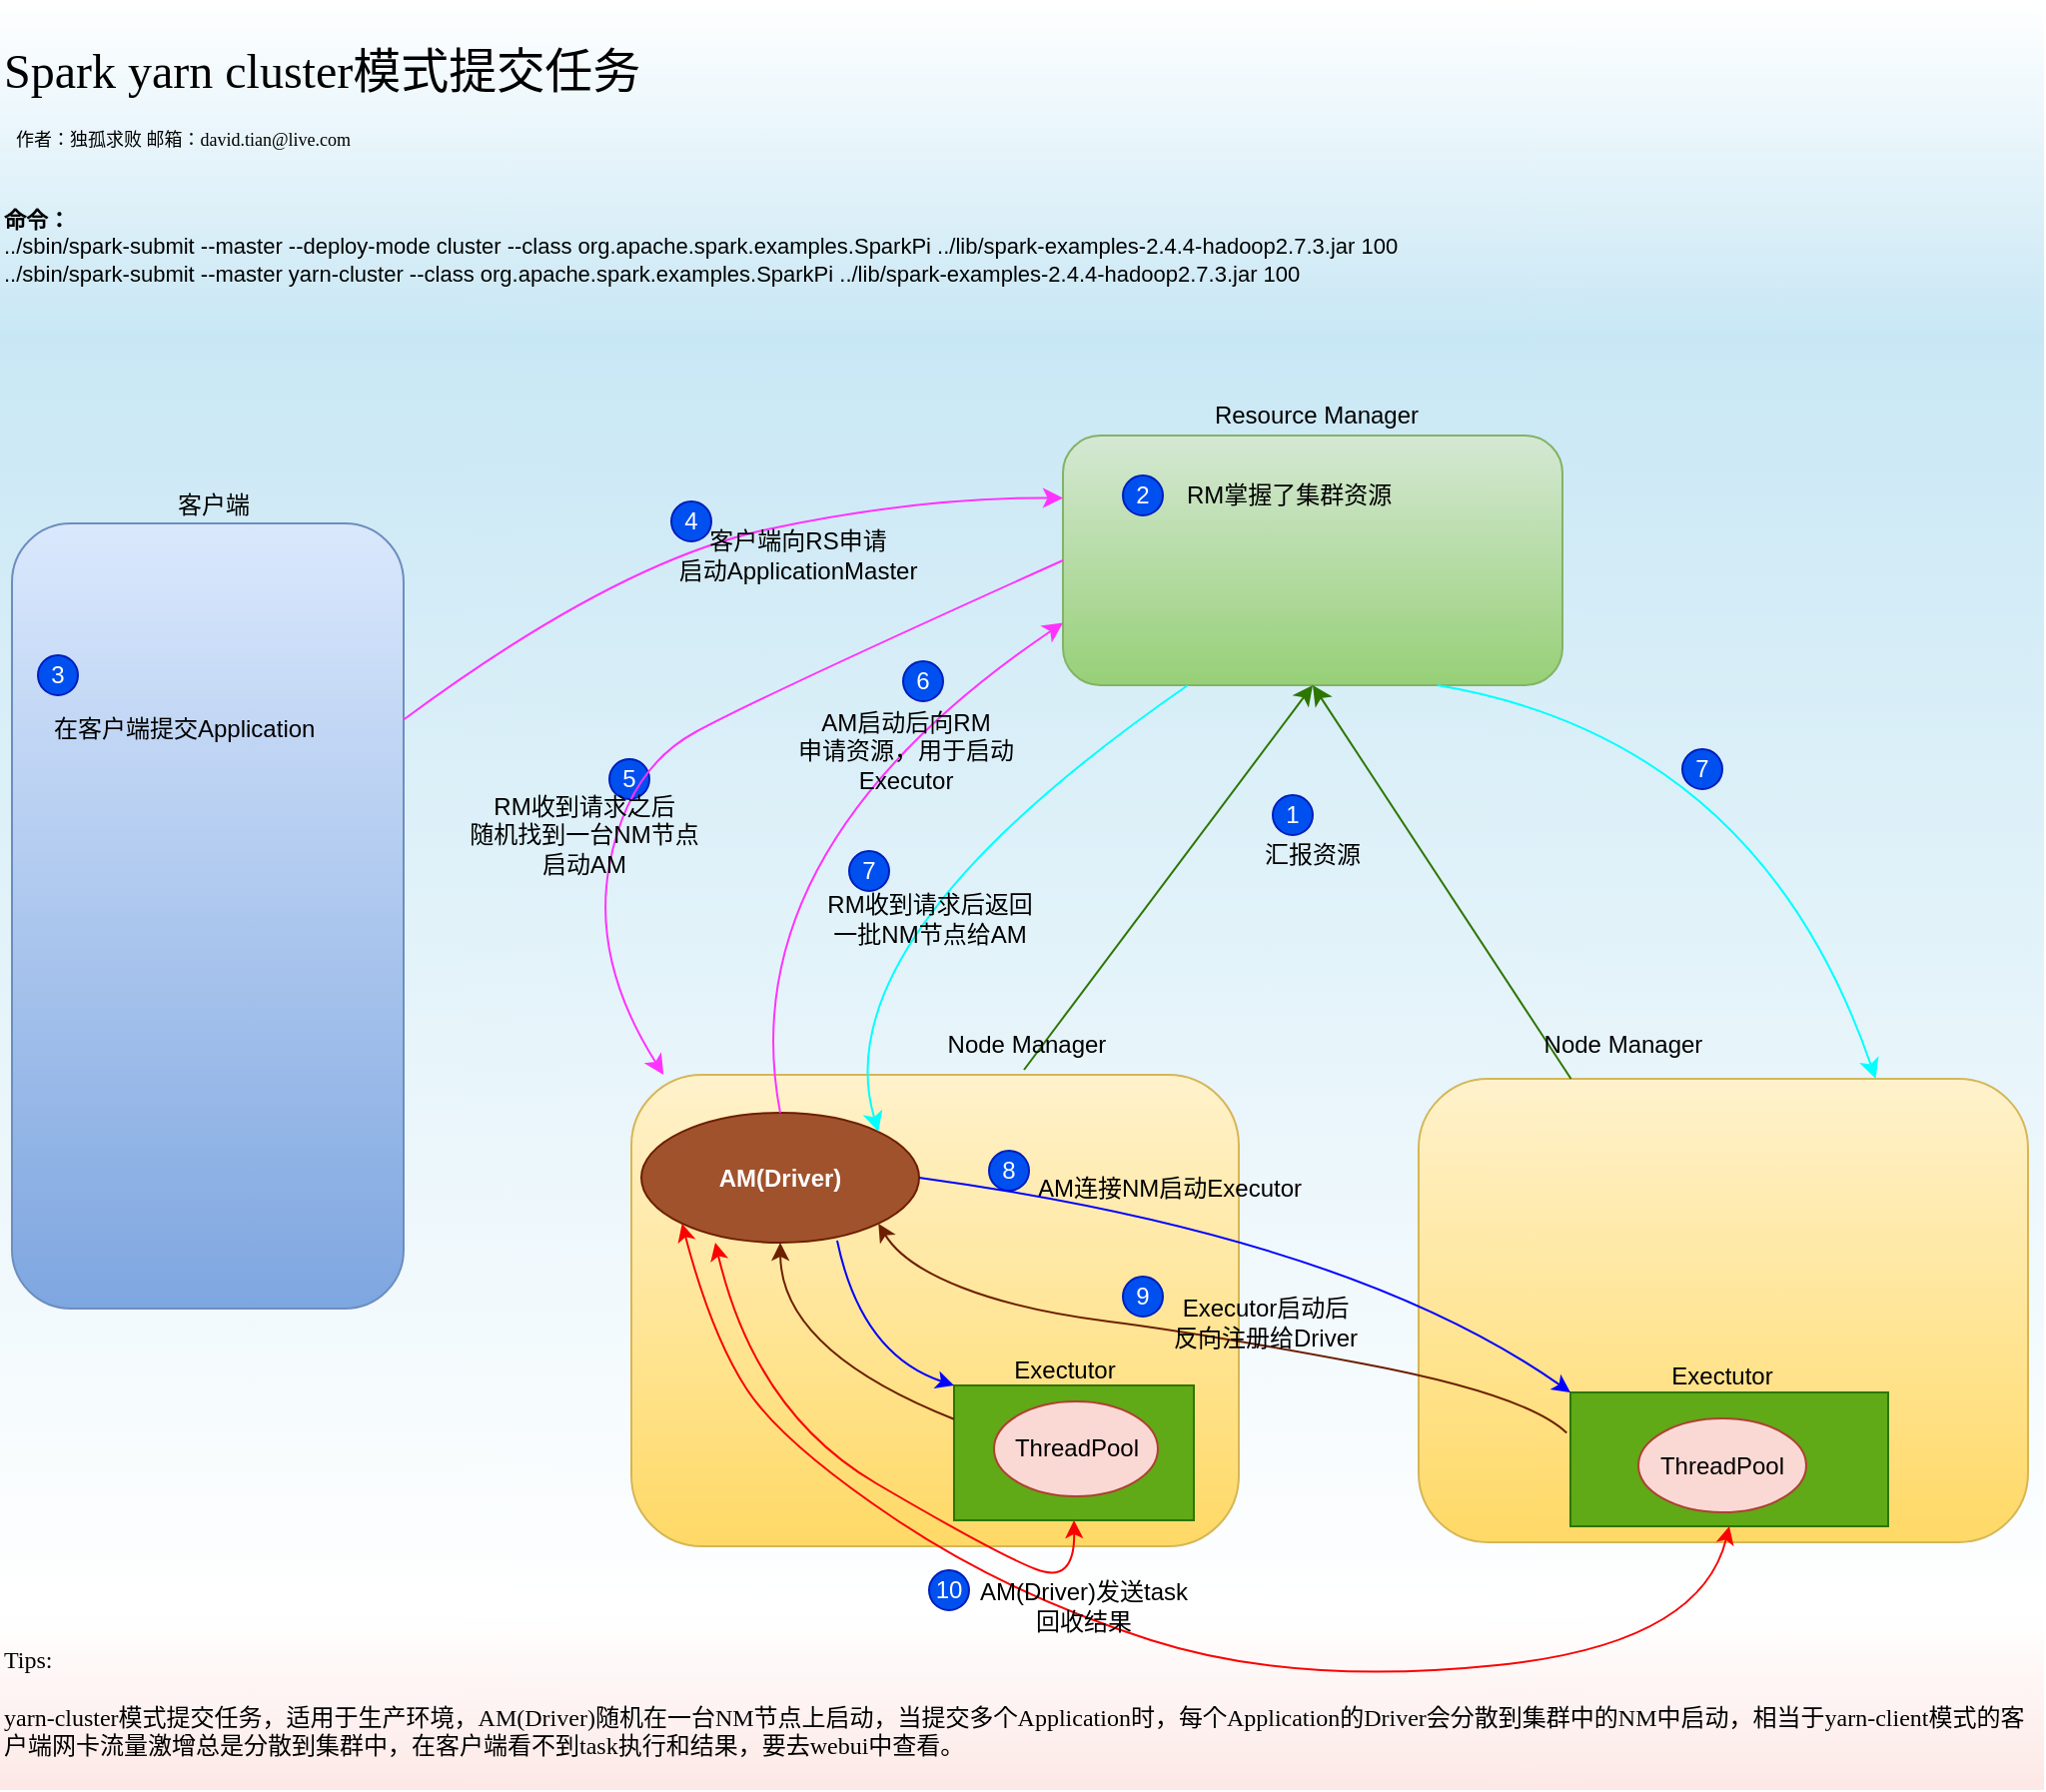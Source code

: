 <mxfile version="12.8.5" type="github"><diagram id="h2O3eNKccUFnxLsWVuD7" name="Page-1"><mxGraphModel dx="1135" dy="726" grid="0" gridSize="10" guides="1" tooltips="1" connect="1" arrows="1" fold="1" page="1" pageScale="1" pageWidth="850" pageHeight="1100" math="0" shadow="0"><root><mxCell id="0"/><mxCell id="1" parent="0"/><mxCell id="3toib84ejfFHuiMUasat-1" value="&lt;b&gt;&lt;br&gt;&lt;br&gt;&lt;br&gt;&lt;br&gt;&lt;br&gt;&lt;br&gt;命令：&lt;/b&gt;&lt;br&gt;../sbin/spark-submit --master --deploy-mode cluster --class org.apache.spark.examples.SparkPi ../lib/spark-examples-2.4.4-hadoop2.7.3.jar 100&lt;br&gt;../sbin/spark-submit --master yarn-cluster --class org.apache.spark.examples.SparkPi ../lib/spark-examples-2.4.4-hadoop2.7.3.jar 100" style="text;html=1;strokeColor=none;fillColor=#b1ddf0;align=left;verticalAlign=middle;whiteSpace=wrap;rounded=0;fontFamily=Helvetica;fontSize=11;gradientColor=#ffffff;gradientDirection=north;opacity=70;" vertex="1" parent="1"><mxGeometry x="18" y="42" width="1023" height="167" as="geometry"/></mxCell><mxCell id="3toib84ejfFHuiMUasat-2" value="" style="rounded=0;whiteSpace=wrap;html=1;fillColor=#b1ddf0;strokeColor=none;gradientColor=#ffffff;opacity=70;" vertex="1" parent="1"><mxGeometry x="18" y="209" width="1023" height="641" as="geometry"/></mxCell><mxCell id="3toib84ejfFHuiMUasat-3" value="" style="rounded=1;whiteSpace=wrap;html=1;fontFamily=Helvetica;fontSize=9;align=left;fillColor=#fff2cc;strokeColor=#d6b656;gradientColor=#ffd966;" vertex="1" parent="1"><mxGeometry x="334" y="580" width="304" height="236" as="geometry"/></mxCell><mxCell id="3toib84ejfFHuiMUasat-4" value="" style="rounded=0;whiteSpace=wrap;html=1;fillColor=#60a917;strokeColor=#2D7600;fontColor=#ffffff;" vertex="1" parent="1"><mxGeometry x="495.5" y="735.5" width="120" height="67.5" as="geometry"/></mxCell><mxCell id="3toib84ejfFHuiMUasat-5" value="" style="rounded=1;whiteSpace=wrap;html=1;fontFamily=Helvetica;fontSize=9;align=left;gradientColor=#ffd966;fillColor=#fff2cc;strokeColor=#d6b656;" vertex="1" parent="1"><mxGeometry x="728" y="582" width="305" height="232" as="geometry"/></mxCell><mxCell id="3toib84ejfFHuiMUasat-6" value="" style="rounded=0;whiteSpace=wrap;html=1;fillColor=#60a917;strokeColor=#2D7600;fontColor=#ffffff;" vertex="1" parent="1"><mxGeometry x="804" y="739" width="159" height="67" as="geometry"/></mxCell><mxCell id="3toib84ejfFHuiMUasat-7" value="" style="rounded=1;whiteSpace=wrap;html=1;fontFamily=Helvetica;fontSize=9;align=left;fillColor=#dae8fc;strokeColor=#6c8ebf;gradientColor=#7ea6e0;" vertex="1" parent="1"><mxGeometry x="24" y="304" width="196" height="393" as="geometry"/></mxCell><mxCell id="3toib84ejfFHuiMUasat-8" value="Spark yarn cluster模式提交任务" style="text;html=1;strokeColor=none;fillColor=none;align=left;verticalAlign=middle;whiteSpace=wrap;rounded=0;fontSize=24;fontFamily=Comic Sans MS;" vertex="1" parent="1"><mxGeometry x="18" y="42" width="1014" height="71" as="geometry"/></mxCell><mxCell id="3toib84ejfFHuiMUasat-9" value="作者：独孤求败 邮箱：david.tian@live.com" style="text;html=1;strokeColor=none;fillColor=none;align=left;verticalAlign=middle;whiteSpace=wrap;rounded=0;fontSize=9;fontFamily=Comic Sans MS;" vertex="1" parent="1"><mxGeometry x="24" y="102" width="360" height="20" as="geometry"/></mxCell><mxCell id="3toib84ejfFHuiMUasat-10" value="Master掌握了集群资源" style="text;html=1;strokeColor=none;fillColor=none;align=left;verticalAlign=middle;whiteSpace=wrap;rounded=0;fontFamily=Helvetica;fontSize=12;" vertex="1" parent="1"><mxGeometry x="600" y="262.5" width="130" height="35" as="geometry"/></mxCell><mxCell id="3toib84ejfFHuiMUasat-11" value="在客户端提交Application" style="text;html=1;strokeColor=none;fillColor=none;align=left;verticalAlign=middle;whiteSpace=wrap;rounded=0;fontFamily=Helvetica;fontSize=12;" vertex="1" parent="1"><mxGeometry x="43" y="382" width="150" height="50" as="geometry"/></mxCell><mxCell id="3toib84ejfFHuiMUasat-12" value="2" style="ellipse;whiteSpace=wrap;html=1;aspect=fixed;fontFamily=Helvetica;fontSize=12;align=center;fillColor=#0050ef;strokeColor=#001DBC;fontColor=#ffffff;" vertex="1" parent="1"><mxGeometry x="570" y="270" width="20" height="20" as="geometry"/></mxCell><mxCell id="3toib84ejfFHuiMUasat-13" value="3" style="ellipse;whiteSpace=wrap;html=1;aspect=fixed;fontFamily=Helvetica;fontSize=12;align=center;fillColor=#0050ef;strokeColor=#001DBC;fontColor=#ffffff;" vertex="1" parent="1"><mxGeometry x="37" y="370" width="20" height="20" as="geometry"/></mxCell><mxCell id="3toib84ejfFHuiMUasat-14" value="4" style="ellipse;whiteSpace=wrap;html=1;aspect=fixed;fontFamily=Helvetica;fontSize=12;align=center;fillColor=#0050ef;strokeColor=#001DBC;fontColor=#ffffff;" vertex="1" parent="1"><mxGeometry x="354" y="293" width="20" height="20" as="geometry"/></mxCell><mxCell id="3toib84ejfFHuiMUasat-15" value="9" style="ellipse;whiteSpace=wrap;html=1;aspect=fixed;fontFamily=Helvetica;fontSize=12;align=center;fillColor=#0050ef;strokeColor=#001DBC;fontColor=#ffffff;" vertex="1" parent="1"><mxGeometry x="580" y="681" width="20" height="20" as="geometry"/></mxCell><mxCell id="3toib84ejfFHuiMUasat-16" value="" style="rounded=1;whiteSpace=wrap;html=1;fontFamily=Helvetica;fontSize=9;align=left;fillColor=#d5e8d4;strokeColor=#82b366;gradientColor=#97d077;" vertex="1" parent="1"><mxGeometry x="550" y="260" width="250" height="125" as="geometry"/></mxCell><mxCell id="3toib84ejfFHuiMUasat-17" style="rounded=0;orthogonalLoop=1;jettySize=auto;html=1;exitX=0.75;exitY=0;exitDx=0;exitDy=0;entryX=0.5;entryY=1;entryDx=0;entryDy=0;fontFamily=Helvetica;fontSize=12;strokeColor=#2D7600;strokeWidth=1;fillColor=#60a917;endSize=7;" edge="1" parent="1" target="3toib84ejfFHuiMUasat-16"><mxGeometry relative="1" as="geometry"><mxPoint x="530.5" y="577.5" as="sourcePoint"/></mxGeometry></mxCell><mxCell id="3toib84ejfFHuiMUasat-18" style="edgeStyle=none;rounded=0;orthogonalLoop=1;jettySize=auto;html=1;exitX=0.25;exitY=0;exitDx=0;exitDy=0;entryX=0.5;entryY=1;entryDx=0;entryDy=0;fontFamily=Helvetica;fontSize=12;strokeColor=#2D7600;strokeWidth=1;fillColor=#60a917;endSize=7;" edge="1" parent="1" source="3toib84ejfFHuiMUasat-5" target="3toib84ejfFHuiMUasat-16"><mxGeometry relative="1" as="geometry"/></mxCell><mxCell id="3toib84ejfFHuiMUasat-19" value="Resource Manager" style="text;html=1;strokeColor=none;fillColor=none;align=center;verticalAlign=middle;whiteSpace=wrap;rounded=0;fontFamily=Helvetica;fontSize=12;" vertex="1" parent="1"><mxGeometry x="620" y="240" width="114" height="20" as="geometry"/></mxCell><mxCell id="3toib84ejfFHuiMUasat-20" value="Node Manager" style="text;html=1;strokeColor=none;fillColor=none;align=center;verticalAlign=middle;whiteSpace=wrap;rounded=0;fontFamily=Helvetica;fontSize=12;" vertex="1" parent="1"><mxGeometry x="490" y="555" width="84" height="20" as="geometry"/></mxCell><mxCell id="3toib84ejfFHuiMUasat-21" value="Node Manager" style="text;html=1;strokeColor=none;fillColor=none;align=center;verticalAlign=middle;whiteSpace=wrap;rounded=0;fontFamily=Helvetica;fontSize=12;" vertex="1" parent="1"><mxGeometry x="781" y="555" width="99" height="20" as="geometry"/></mxCell><mxCell id="3toib84ejfFHuiMUasat-22" value="客户端" style="text;html=1;strokeColor=none;fillColor=none;align=center;verticalAlign=middle;whiteSpace=wrap;rounded=0;fontFamily=Helvetica;fontSize=12;" vertex="1" parent="1"><mxGeometry x="105" y="285" width="40" height="20" as="geometry"/></mxCell><mxCell id="3toib84ejfFHuiMUasat-23" value="汇报资源" style="text;html=1;strokeColor=none;fillColor=none;align=center;verticalAlign=middle;whiteSpace=wrap;rounded=0;fontFamily=Helvetica;fontSize=12;" vertex="1" parent="1"><mxGeometry x="600" y="460" width="150" height="20" as="geometry"/></mxCell><mxCell id="3toib84ejfFHuiMUasat-24" value="RM掌握了集群资源" style="text;html=1;strokeColor=none;fillColor=none;align=left;verticalAlign=middle;whiteSpace=wrap;rounded=0;fontFamily=Helvetica;fontSize=12;" vertex="1" parent="1"><mxGeometry x="610" y="272.5" width="130" height="35" as="geometry"/></mxCell><mxCell id="3toib84ejfFHuiMUasat-25" value="" style="curved=1;endArrow=classic;html=1;fontFamily=Helvetica;fontSize=12;entryX=0;entryY=0;entryDx=0;entryDy=0;startArrow=none;startFill=0;strokeColor=#0000FF;strokeWidth=1;exitX=0.705;exitY=0.985;exitDx=0;exitDy=0;exitPerimeter=0;" edge="1" parent="1" source="3toib84ejfFHuiMUasat-32" target="3toib84ejfFHuiMUasat-4"><mxGeometry width="50" height="50" relative="1" as="geometry"><mxPoint x="533.5" y="695.5" as="sourcePoint"/><mxPoint x="837" y="638" as="targetPoint"/><Array as="points"><mxPoint x="449" y="720"/></Array></mxGeometry></mxCell><mxCell id="3toib84ejfFHuiMUasat-26" value="AM连接NM启动Executor" style="text;html=1;strokeColor=none;fillColor=none;align=center;verticalAlign=middle;whiteSpace=wrap;rounded=0;fontFamily=Helvetica;fontSize=12;" vertex="1" parent="1"><mxGeometry x="486" y="627" width="235" height="20" as="geometry"/></mxCell><mxCell id="3toib84ejfFHuiMUasat-27" value="1" style="ellipse;whiteSpace=wrap;html=1;aspect=fixed;fontFamily=Helvetica;fontSize=12;align=center;fillColor=#0050ef;strokeColor=#001DBC;fontColor=#ffffff;" vertex="1" parent="1"><mxGeometry x="655" y="440" width="20" height="20" as="geometry"/></mxCell><mxCell id="3toib84ejfFHuiMUasat-28" value="2" style="ellipse;whiteSpace=wrap;html=1;aspect=fixed;fontFamily=Helvetica;fontSize=12;align=center;fillColor=#0050ef;strokeColor=#001DBC;fontColor=#ffffff;" vertex="1" parent="1"><mxGeometry x="580" y="280" width="20" height="20" as="geometry"/></mxCell><mxCell id="3toib84ejfFHuiMUasat-29" value="7" style="ellipse;whiteSpace=wrap;html=1;aspect=fixed;fontFamily=Helvetica;fontSize=12;align=center;fillColor=#0050ef;strokeColor=#001DBC;fontColor=#ffffff;" vertex="1" parent="1"><mxGeometry x="860" y="417" width="20" height="20" as="geometry"/></mxCell><mxCell id="3toib84ejfFHuiMUasat-30" value="8" style="ellipse;whiteSpace=wrap;html=1;aspect=fixed;fontFamily=Helvetica;fontSize=12;align=center;fillColor=#0050ef;strokeColor=#001DBC;fontColor=#ffffff;" vertex="1" parent="1"><mxGeometry x="513" y="618" width="20" height="20" as="geometry"/></mxCell><mxCell id="3toib84ejfFHuiMUasat-31" value="Tips:&lt;br&gt;&lt;br&gt;yarn-cluster模式提交任务，适用于生产环境，AM(Driver)随机在一台NM节点上启动，当提交多个Application时，每个Application的Driver会分散到集群中的NM中启动，相当于yarn-client模式的客户端网卡流量激增总是分散到集群中，在客户端看不到task执行和结果，要去webui中查看。" style="rounded=0;whiteSpace=wrap;html=1;fontFamily=Comic Sans MS;fontSize=12;align=left;fillColor=#fad9d5;strokeColor=none;gradientColor=#ffffff;gradientDirection=north;opacity=60;" vertex="1" parent="1"><mxGeometry x="18" y="850" width="1023" height="88" as="geometry"/></mxCell><mxCell id="3toib84ejfFHuiMUasat-32" value="AM(Driver)" style="ellipse;whiteSpace=wrap;html=1;fontFamily=Helvetica;fontSize=12;align=center;fontStyle=1;fillColor=#a0522d;strokeColor=#6D1F00;fontColor=#ffffff;" vertex="1" parent="1"><mxGeometry x="339" y="599" width="139" height="65" as="geometry"/></mxCell><mxCell id="3toib84ejfFHuiMUasat-33" value="5" style="ellipse;whiteSpace=wrap;html=1;aspect=fixed;fontFamily=Helvetica;fontSize=12;align=center;fillColor=#0050ef;strokeColor=#001DBC;fontColor=#ffffff;" vertex="1" parent="1"><mxGeometry x="323" y="422" width="20" height="20" as="geometry"/></mxCell><mxCell id="3toib84ejfFHuiMUasat-34" value="" style="curved=1;endArrow=classic;html=1;exitX=0;exitY=0.5;exitDx=0;exitDy=0;entryX=0.053;entryY=0;entryDx=0;entryDy=0;strokeColor=#FF33FF;strokeWidth=1;entryPerimeter=0;fillColor=#d80073;endSize=7;" edge="1" parent="1" source="3toib84ejfFHuiMUasat-16" target="3toib84ejfFHuiMUasat-3"><mxGeometry width="50" height="50" relative="1" as="geometry"><mxPoint x="430" y="650" as="sourcePoint"/><mxPoint x="405.5" y="577.5" as="targetPoint"/><Array as="points"><mxPoint x="400" y="390"/><mxPoint x="332" y="427"/><mxPoint x="314" y="523"/></Array></mxGeometry></mxCell><mxCell id="3toib84ejfFHuiMUasat-35" value="RM收到请求之后&lt;br&gt;随机找到一台NM节点&lt;br&gt;启动AM" style="text;html=1;align=center;verticalAlign=middle;resizable=0;points=[];labelBackgroundColor=none;labelBorderColor=none;" vertex="1" connectable="0" parent="3toib84ejfFHuiMUasat-34"><mxGeometry x="0.17" y="2" relative="1" as="geometry"><mxPoint x="-26.38" y="33.11" as="offset"/></mxGeometry></mxCell><mxCell id="3toib84ejfFHuiMUasat-36" value="" style="curved=1;endArrow=classic;html=1;exitX=0.5;exitY=0;exitDx=0;exitDy=0;entryX=0;entryY=0.75;entryDx=0;entryDy=0;strokeColor=#FF33FF;strokeWidth=1;fillColor=#60a917;endSize=7;" edge="1" parent="1" source="3toib84ejfFHuiMUasat-32" target="3toib84ejfFHuiMUasat-16"><mxGeometry width="50" height="50" relative="1" as="geometry"><mxPoint x="430" y="650" as="sourcePoint"/><mxPoint x="480" y="600" as="targetPoint"/><Array as="points"><mxPoint x="383" y="467"/></Array></mxGeometry></mxCell><mxCell id="3toib84ejfFHuiMUasat-37" value="AM启动后向RM&lt;br&gt;申请资源，用于启动&lt;br&gt;Executor" style="text;html=1;align=center;verticalAlign=middle;resizable=0;points=[];labelBackgroundColor=none;" vertex="1" connectable="0" parent="3toib84ejfFHuiMUasat-36"><mxGeometry x="0.231" y="-16" relative="1" as="geometry"><mxPoint x="18.95" y="-21.41" as="offset"/></mxGeometry></mxCell><mxCell id="3toib84ejfFHuiMUasat-38" value="6" style="ellipse;whiteSpace=wrap;html=1;aspect=fixed;fontFamily=Helvetica;fontSize=12;align=center;fillColor=#0050ef;strokeColor=#001DBC;fontColor=#ffffff;" vertex="1" parent="1"><mxGeometry x="470" y="373" width="20" height="20" as="geometry"/></mxCell><mxCell id="3toib84ejfFHuiMUasat-39" value="" style="curved=1;endArrow=classic;html=1;exitX=0.25;exitY=1;exitDx=0;exitDy=0;entryX=1;entryY=0;entryDx=0;entryDy=0;strokeColor=#00FFFF;strokeWidth=1;fillColor=#b1ddf0;endSize=7;" edge="1" parent="1" source="3toib84ejfFHuiMUasat-16" target="3toib84ejfFHuiMUasat-32"><mxGeometry width="50" height="50" relative="1" as="geometry"><mxPoint x="430" y="650" as="sourcePoint"/><mxPoint x="502" y="577.5" as="targetPoint"/><Array as="points"><mxPoint x="429" y="512"/></Array></mxGeometry></mxCell><mxCell id="3toib84ejfFHuiMUasat-40" value="RM收到请求后返回&lt;br&gt;一批NM节点给AM" style="text;html=1;align=center;verticalAlign=middle;resizable=0;points=[];labelBackgroundColor=none;" vertex="1" connectable="0" parent="3toib84ejfFHuiMUasat-39"><mxGeometry x="0.069" y="22" relative="1" as="geometry"><mxPoint as="offset"/></mxGeometry></mxCell><mxCell id="3toib84ejfFHuiMUasat-41" value="" style="curved=1;endArrow=classic;html=1;exitX=0.75;exitY=1;exitDx=0;exitDy=0;entryX=0.75;entryY=0;entryDx=0;entryDy=0;strokeColor=#00FFFF;strokeWidth=1;fillColor=#b1ddf0;endSize=7;" edge="1" parent="1" source="3toib84ejfFHuiMUasat-16" target="3toib84ejfFHuiMUasat-5"><mxGeometry width="50" height="50" relative="1" as="geometry"><mxPoint x="550" y="650" as="sourcePoint"/><mxPoint x="600" y="600" as="targetPoint"/><Array as="points"><mxPoint x="898" y="412"/></Array></mxGeometry></mxCell><mxCell id="3toib84ejfFHuiMUasat-42" value="7" style="ellipse;whiteSpace=wrap;html=1;aspect=fixed;fontFamily=Helvetica;fontSize=12;align=center;fillColor=#0050ef;strokeColor=#001DBC;fontColor=#ffffff;" vertex="1" parent="1"><mxGeometry x="443" y="468" width="20" height="20" as="geometry"/></mxCell><mxCell id="3toib84ejfFHuiMUasat-44" value="" style="curved=1;endArrow=classic;html=1;exitX=1;exitY=0.25;exitDx=0;exitDy=0;entryX=0;entryY=0.25;entryDx=0;entryDy=0;strokeColor=#FF33FF;strokeWidth=1;fillColor=#d80073;endSize=7;" edge="1" parent="1" source="3toib84ejfFHuiMUasat-7" target="3toib84ejfFHuiMUasat-16"><mxGeometry width="50" height="50" relative="1" as="geometry"><mxPoint x="155.426" y="554.716" as="sourcePoint"/><mxPoint x="560" y="395" as="targetPoint"/><Array as="points"><mxPoint x="327" y="323"/><mxPoint x="477" y="291"/></Array></mxGeometry></mxCell><mxCell id="3toib84ejfFHuiMUasat-45" value="客户端向RS申请&lt;br&gt;启动ApplicationMaster" style="text;html=1;align=center;verticalAlign=middle;resizable=0;points=[];labelBackgroundColor=none;" vertex="1" connectable="0" parent="3toib84ejfFHuiMUasat-44"><mxGeometry x="0.231" y="-16" relative="1" as="geometry"><mxPoint as="offset"/></mxGeometry></mxCell><mxCell id="3toib84ejfFHuiMUasat-46" value="Exectutor" style="text;html=1;strokeColor=none;fillColor=none;align=center;verticalAlign=middle;whiteSpace=wrap;rounded=0;" vertex="1" parent="1"><mxGeometry x="860" y="721" width="40" height="20" as="geometry"/></mxCell><mxCell id="3toib84ejfFHuiMUasat-47" value="ThreadPool" style="ellipse;whiteSpace=wrap;html=1;fillColor=#fad9d5;strokeColor=#ae4132;" vertex="1" parent="1"><mxGeometry x="515.5" y="743.5" width="82" height="47.5" as="geometry"/></mxCell><mxCell id="3toib84ejfFHuiMUasat-48" value="ThreadPool" style="ellipse;whiteSpace=wrap;html=1;fillColor=#fad9d5;strokeColor=#ae4132;" vertex="1" parent="1"><mxGeometry x="838" y="752" width="84" height="47" as="geometry"/></mxCell><mxCell id="3toib84ejfFHuiMUasat-49" value="Exectutor" style="text;html=1;strokeColor=none;fillColor=none;align=center;verticalAlign=middle;whiteSpace=wrap;rounded=0;" vertex="1" parent="1"><mxGeometry x="530.5" y="718" width="40" height="20" as="geometry"/></mxCell><mxCell id="3toib84ejfFHuiMUasat-50" value="" style="curved=1;endArrow=classic;html=1;exitX=1;exitY=0.5;exitDx=0;exitDy=0;entryX=0;entryY=0;entryDx=0;entryDy=0;strokeColor=#0000FF;strokeWidth=1;" edge="1" parent="1" source="3toib84ejfFHuiMUasat-32" target="3toib84ejfFHuiMUasat-6"><mxGeometry width="50" height="50" relative="1" as="geometry"><mxPoint x="622.5" y="395" as="sourcePoint"/><mxPoint x="512" y="587.5" as="targetPoint"/><Array as="points"><mxPoint x="693" y="661"/></Array></mxGeometry></mxCell><mxCell id="3toib84ejfFHuiMUasat-51" value="" style="curved=1;endArrow=classic;html=1;exitX=0.243;exitY=0.764;exitDx=0;exitDy=0;strokeColor=#6D1F00;strokeWidth=1;fillColor=#a0522d;exitPerimeter=0;entryX=1;entryY=1;entryDx=0;entryDy=0;" edge="1" parent="1" source="3toib84ejfFHuiMUasat-5" target="3toib84ejfFHuiMUasat-32"><mxGeometry width="50" height="50" relative="1" as="geometry"><mxPoint x="747.5" y="395" as="sourcePoint"/><mxPoint x="155.426" y="611.284" as="targetPoint"/><Array as="points"><mxPoint x="782" y="740"/><mxPoint x="617" y="709"/><mxPoint x="529" y="698"/><mxPoint x="470" y="675"/></Array></mxGeometry></mxCell><mxCell id="3toib84ejfFHuiMUasat-52" value="" style="curved=1;endArrow=classic;html=1;exitX=0;exitY=0.25;exitDx=0;exitDy=0;entryX=0.5;entryY=1;entryDx=0;entryDy=0;strokeColor=#6D1F00;strokeWidth=1;fillColor=#a0522d;" edge="1" parent="1" source="3toib84ejfFHuiMUasat-4" target="3toib84ejfFHuiMUasat-32"><mxGeometry width="50" height="50" relative="1" as="geometry"><mxPoint x="853.75" y="739.5" as="sourcePoint"/><mxPoint x="173" y="583" as="targetPoint"/><Array as="points"><mxPoint x="409" y="718"/></Array></mxGeometry></mxCell><mxCell id="3toib84ejfFHuiMUasat-53" value="Executor启动后&lt;br&gt;反向注册给Driver" style="text;html=1;align=center;verticalAlign=middle;resizable=0;points=[];labelBackgroundColor=none;" vertex="1" connectable="0" parent="3toib84ejfFHuiMUasat-52"><mxGeometry x="0.452" y="-1" relative="1" as="geometry"><mxPoint x="241.13" y="-0.07" as="offset"/></mxGeometry></mxCell><mxCell id="3toib84ejfFHuiMUasat-54" value="" style="curved=1;endArrow=classic;html=1;entryX=0.5;entryY=1;entryDx=0;entryDy=0;strokeColor=#FA0000;strokeWidth=1;fillColor=#e51400;exitX=0.266;exitY=1;exitDx=0;exitDy=0;exitPerimeter=0;startArrow=classic;startFill=1;" edge="1" parent="1" source="3toib84ejfFHuiMUasat-32" target="3toib84ejfFHuiMUasat-4"><mxGeometry width="50" height="50" relative="1" as="geometry"><mxPoint x="113" y="623" as="sourcePoint"/><mxPoint x="360.112" y="590" as="targetPoint"/><Array as="points"><mxPoint x="396" y="749"/><mxPoint x="517" y="820"/><mxPoint x="556" y="835"/></Array></mxGeometry></mxCell><mxCell id="3toib84ejfFHuiMUasat-55" value="" style="curved=1;endArrow=classic;html=1;exitX=0;exitY=1;exitDx=0;exitDy=0;entryX=0.5;entryY=1;entryDx=0;entryDy=0;strokeColor=#FA0000;strokeWidth=1;fillColor=#e51400;startArrow=classic;startFill=1;" edge="1" parent="1" source="3toib84ejfFHuiMUasat-32" target="3toib84ejfFHuiMUasat-6"><mxGeometry width="50" height="50" relative="1" as="geometry"><mxPoint x="103.04" y="622.04" as="sourcePoint"/><mxPoint x="540" y="747" as="targetPoint"/><Array as="points"><mxPoint x="374" y="710"/><mxPoint x="409" y="764"/><mxPoint x="522" y="840"/><mxPoint x="666" y="886"/><mxPoint x="869" y="865"/></Array></mxGeometry></mxCell><mxCell id="3toib84ejfFHuiMUasat-56" value="AM(Driver)发送task&lt;br&gt;回收结果" style="text;html=1;align=center;verticalAlign=middle;resizable=0;points=[];labelBackgroundColor=none;" vertex="1" connectable="0" parent="3toib84ejfFHuiMUasat-55"><mxGeometry x="-0.452" y="5" relative="1" as="geometry"><mxPoint x="95.86" y="50.94" as="offset"/></mxGeometry></mxCell><mxCell id="3toib84ejfFHuiMUasat-57" value="10" style="ellipse;whiteSpace=wrap;html=1;aspect=fixed;fontFamily=Helvetica;fontSize=12;align=center;fillColor=#0050ef;strokeColor=#001DBC;fontColor=#ffffff;" vertex="1" parent="1"><mxGeometry x="483" y="828" width="20" height="20" as="geometry"/></mxCell></root></mxGraphModel></diagram></mxfile>